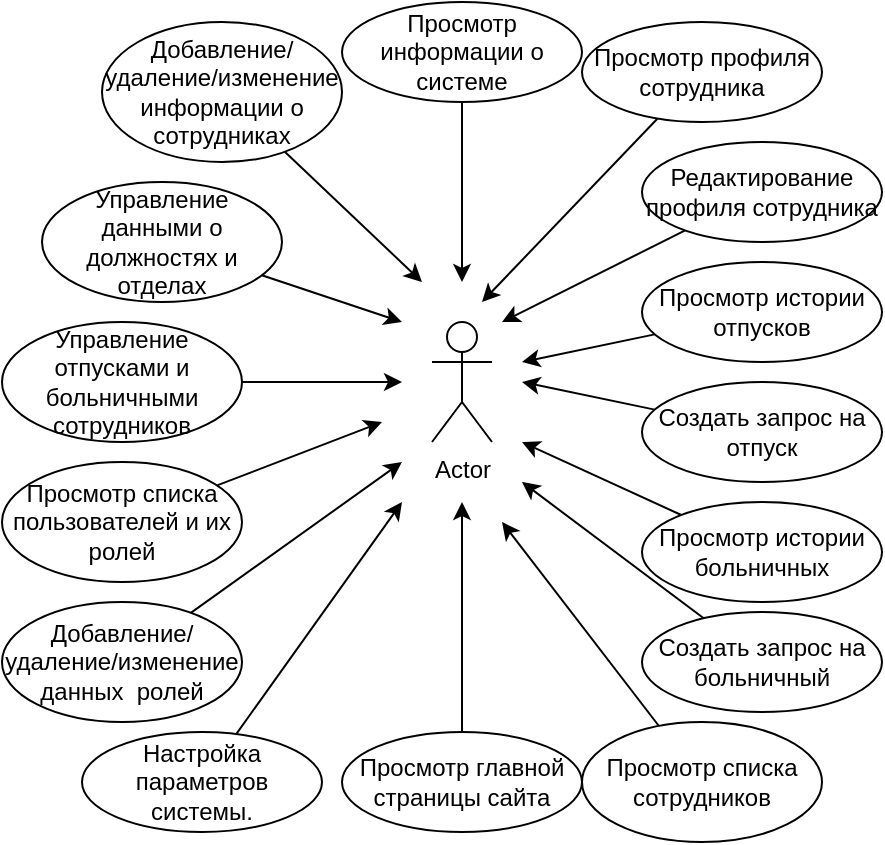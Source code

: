 <mxfile version="21.3.0" type="device">
  <diagram name="Страница 1" id="wu8OJ4tMQGNceCFuAvfZ">
    <mxGraphModel dx="989" dy="549" grid="0" gridSize="10" guides="1" tooltips="1" connect="1" arrows="1" fold="1" page="1" pageScale="1" pageWidth="827" pageHeight="1169" math="0" shadow="0">
      <root>
        <mxCell id="0" />
        <mxCell id="1" parent="0" />
        <mxCell id="Yv1bZTzNORJq8Iai0tCU-1" value="Actor" style="shape=umlActor;verticalLabelPosition=bottom;verticalAlign=top;html=1;outlineConnect=0;" vertex="1" parent="1">
          <mxGeometry x="375" y="240" width="30" height="60" as="geometry" />
        </mxCell>
        <mxCell id="Yv1bZTzNORJq8Iai0tCU-24" style="rounded=0;orthogonalLoop=1;jettySize=auto;html=1;" edge="1" parent="1" source="Yv1bZTzNORJq8Iai0tCU-2">
          <mxGeometry relative="1" as="geometry">
            <mxPoint x="390" y="330" as="targetPoint" />
          </mxGeometry>
        </mxCell>
        <mxCell id="Yv1bZTzNORJq8Iai0tCU-2" value="Просмотр главной страницы сайта" style="ellipse;whiteSpace=wrap;html=1;" vertex="1" parent="1">
          <mxGeometry x="330" y="445" width="120" height="50" as="geometry" />
        </mxCell>
        <mxCell id="Yv1bZTzNORJq8Iai0tCU-17" style="rounded=0;orthogonalLoop=1;jettySize=auto;html=1;" edge="1" parent="1" source="Yv1bZTzNORJq8Iai0tCU-3">
          <mxGeometry relative="1" as="geometry">
            <mxPoint x="390" y="220" as="targetPoint" />
          </mxGeometry>
        </mxCell>
        <mxCell id="Yv1bZTzNORJq8Iai0tCU-3" value="Просмотр информации о системе" style="ellipse;whiteSpace=wrap;html=1;" vertex="1" parent="1">
          <mxGeometry x="330" y="80" width="120" height="50" as="geometry" />
        </mxCell>
        <mxCell id="Yv1bZTzNORJq8Iai0tCU-31" style="rounded=0;orthogonalLoop=1;jettySize=auto;html=1;" edge="1" parent="1" source="Yv1bZTzNORJq8Iai0tCU-4">
          <mxGeometry relative="1" as="geometry">
            <mxPoint x="400" y="230" as="targetPoint" />
          </mxGeometry>
        </mxCell>
        <mxCell id="Yv1bZTzNORJq8Iai0tCU-4" value="Просмотр профиля сотрудника" style="ellipse;whiteSpace=wrap;html=1;" vertex="1" parent="1">
          <mxGeometry x="450" y="90" width="120" height="50" as="geometry" />
        </mxCell>
        <mxCell id="Yv1bZTzNORJq8Iai0tCU-30" style="rounded=0;orthogonalLoop=1;jettySize=auto;html=1;" edge="1" parent="1" source="Yv1bZTzNORJq8Iai0tCU-5">
          <mxGeometry relative="1" as="geometry">
            <mxPoint x="410" y="240" as="targetPoint" />
          </mxGeometry>
        </mxCell>
        <mxCell id="Yv1bZTzNORJq8Iai0tCU-5" value="Редактирование профиля сотрудника" style="ellipse;whiteSpace=wrap;html=1;" vertex="1" parent="1">
          <mxGeometry x="480" y="150" width="120" height="50" as="geometry" />
        </mxCell>
        <mxCell id="Yv1bZTzNORJq8Iai0tCU-29" style="rounded=0;orthogonalLoop=1;jettySize=auto;html=1;" edge="1" parent="1" source="Yv1bZTzNORJq8Iai0tCU-6">
          <mxGeometry relative="1" as="geometry">
            <mxPoint x="420" y="260" as="targetPoint" />
          </mxGeometry>
        </mxCell>
        <mxCell id="Yv1bZTzNORJq8Iai0tCU-6" value="Просмотр истории отпусков" style="ellipse;whiteSpace=wrap;html=1;" vertex="1" parent="1">
          <mxGeometry x="480" y="210" width="120" height="50" as="geometry" />
        </mxCell>
        <mxCell id="Yv1bZTzNORJq8Iai0tCU-28" style="rounded=0;orthogonalLoop=1;jettySize=auto;html=1;" edge="1" parent="1" source="Yv1bZTzNORJq8Iai0tCU-7">
          <mxGeometry relative="1" as="geometry">
            <mxPoint x="420" y="270" as="targetPoint" />
          </mxGeometry>
        </mxCell>
        <mxCell id="Yv1bZTzNORJq8Iai0tCU-7" value="Создать запрос на отпуск" style="ellipse;whiteSpace=wrap;html=1;" vertex="1" parent="1">
          <mxGeometry x="480" y="270" width="120" height="50" as="geometry" />
        </mxCell>
        <mxCell id="Yv1bZTzNORJq8Iai0tCU-27" style="rounded=0;orthogonalLoop=1;jettySize=auto;html=1;" edge="1" parent="1" source="Yv1bZTzNORJq8Iai0tCU-8">
          <mxGeometry relative="1" as="geometry">
            <mxPoint x="420" y="300" as="targetPoint" />
          </mxGeometry>
        </mxCell>
        <mxCell id="Yv1bZTzNORJq8Iai0tCU-8" value="Просмотр истории больничных" style="ellipse;whiteSpace=wrap;html=1;" vertex="1" parent="1">
          <mxGeometry x="480" y="330" width="120" height="50" as="geometry" />
        </mxCell>
        <mxCell id="Yv1bZTzNORJq8Iai0tCU-26" style="rounded=0;orthogonalLoop=1;jettySize=auto;html=1;" edge="1" parent="1" source="Yv1bZTzNORJq8Iai0tCU-9">
          <mxGeometry relative="1" as="geometry">
            <mxPoint x="420" y="320" as="targetPoint" />
          </mxGeometry>
        </mxCell>
        <mxCell id="Yv1bZTzNORJq8Iai0tCU-9" value="Создать запрос на больничный" style="ellipse;whiteSpace=wrap;html=1;" vertex="1" parent="1">
          <mxGeometry x="480" y="385" width="120" height="50" as="geometry" />
        </mxCell>
        <mxCell id="Yv1bZTzNORJq8Iai0tCU-25" style="rounded=0;orthogonalLoop=1;jettySize=auto;html=1;" edge="1" parent="1" source="Yv1bZTzNORJq8Iai0tCU-10">
          <mxGeometry relative="1" as="geometry">
            <mxPoint x="410" y="340" as="targetPoint" />
          </mxGeometry>
        </mxCell>
        <mxCell id="Yv1bZTzNORJq8Iai0tCU-10" value="Просмотр списка сотрудников" style="ellipse;whiteSpace=wrap;html=1;" vertex="1" parent="1">
          <mxGeometry x="450" y="440" width="120" height="60" as="geometry" />
        </mxCell>
        <mxCell id="Yv1bZTzNORJq8Iai0tCU-18" style="rounded=0;orthogonalLoop=1;jettySize=auto;html=1;" edge="1" parent="1" source="Yv1bZTzNORJq8Iai0tCU-11">
          <mxGeometry relative="1" as="geometry">
            <mxPoint x="370" y="220" as="targetPoint" />
          </mxGeometry>
        </mxCell>
        <mxCell id="Yv1bZTzNORJq8Iai0tCU-11" value="Добавление/удаление/изменение информации о сотрудниках" style="ellipse;whiteSpace=wrap;html=1;" vertex="1" parent="1">
          <mxGeometry x="210" y="90" width="120" height="70" as="geometry" />
        </mxCell>
        <mxCell id="Yv1bZTzNORJq8Iai0tCU-19" style="rounded=0;orthogonalLoop=1;jettySize=auto;html=1;" edge="1" parent="1" source="Yv1bZTzNORJq8Iai0tCU-12">
          <mxGeometry relative="1" as="geometry">
            <mxPoint x="360" y="240" as="targetPoint" />
          </mxGeometry>
        </mxCell>
        <mxCell id="Yv1bZTzNORJq8Iai0tCU-12" value="Управление данными о должностях и отделах" style="ellipse;whiteSpace=wrap;html=1;" vertex="1" parent="1">
          <mxGeometry x="180" y="170" width="120" height="60" as="geometry" />
        </mxCell>
        <mxCell id="Yv1bZTzNORJq8Iai0tCU-20" style="rounded=0;orthogonalLoop=1;jettySize=auto;html=1;" edge="1" parent="1" source="Yv1bZTzNORJq8Iai0tCU-13">
          <mxGeometry relative="1" as="geometry">
            <mxPoint x="360" y="270" as="targetPoint" />
          </mxGeometry>
        </mxCell>
        <mxCell id="Yv1bZTzNORJq8Iai0tCU-13" value="Управление отпусками и больничными сотрудников" style="ellipse;whiteSpace=wrap;html=1;" vertex="1" parent="1">
          <mxGeometry x="160" y="240" width="120" height="60" as="geometry" />
        </mxCell>
        <mxCell id="Yv1bZTzNORJq8Iai0tCU-21" style="rounded=0;orthogonalLoop=1;jettySize=auto;html=1;" edge="1" parent="1" source="Yv1bZTzNORJq8Iai0tCU-14">
          <mxGeometry relative="1" as="geometry">
            <mxPoint x="350" y="290" as="targetPoint" />
          </mxGeometry>
        </mxCell>
        <mxCell id="Yv1bZTzNORJq8Iai0tCU-14" value="Просмотр списка пользователей и их ролей" style="ellipse;whiteSpace=wrap;html=1;" vertex="1" parent="1">
          <mxGeometry x="160" y="310" width="120" height="60" as="geometry" />
        </mxCell>
        <mxCell id="Yv1bZTzNORJq8Iai0tCU-22" style="rounded=0;orthogonalLoop=1;jettySize=auto;html=1;" edge="1" parent="1" source="Yv1bZTzNORJq8Iai0tCU-15">
          <mxGeometry relative="1" as="geometry">
            <mxPoint x="360" y="310" as="targetPoint" />
          </mxGeometry>
        </mxCell>
        <mxCell id="Yv1bZTzNORJq8Iai0tCU-15" value="Добавление/удаление/изменение данных  ролей" style="ellipse;whiteSpace=wrap;html=1;" vertex="1" parent="1">
          <mxGeometry x="160" y="380" width="120" height="60" as="geometry" />
        </mxCell>
        <mxCell id="Yv1bZTzNORJq8Iai0tCU-23" style="rounded=0;orthogonalLoop=1;jettySize=auto;html=1;" edge="1" parent="1" source="Yv1bZTzNORJq8Iai0tCU-16">
          <mxGeometry relative="1" as="geometry">
            <mxPoint x="360" y="330" as="targetPoint" />
          </mxGeometry>
        </mxCell>
        <mxCell id="Yv1bZTzNORJq8Iai0tCU-16" value="Настройка параметров системы." style="ellipse;whiteSpace=wrap;html=1;" vertex="1" parent="1">
          <mxGeometry x="200" y="445" width="120" height="50" as="geometry" />
        </mxCell>
      </root>
    </mxGraphModel>
  </diagram>
</mxfile>
